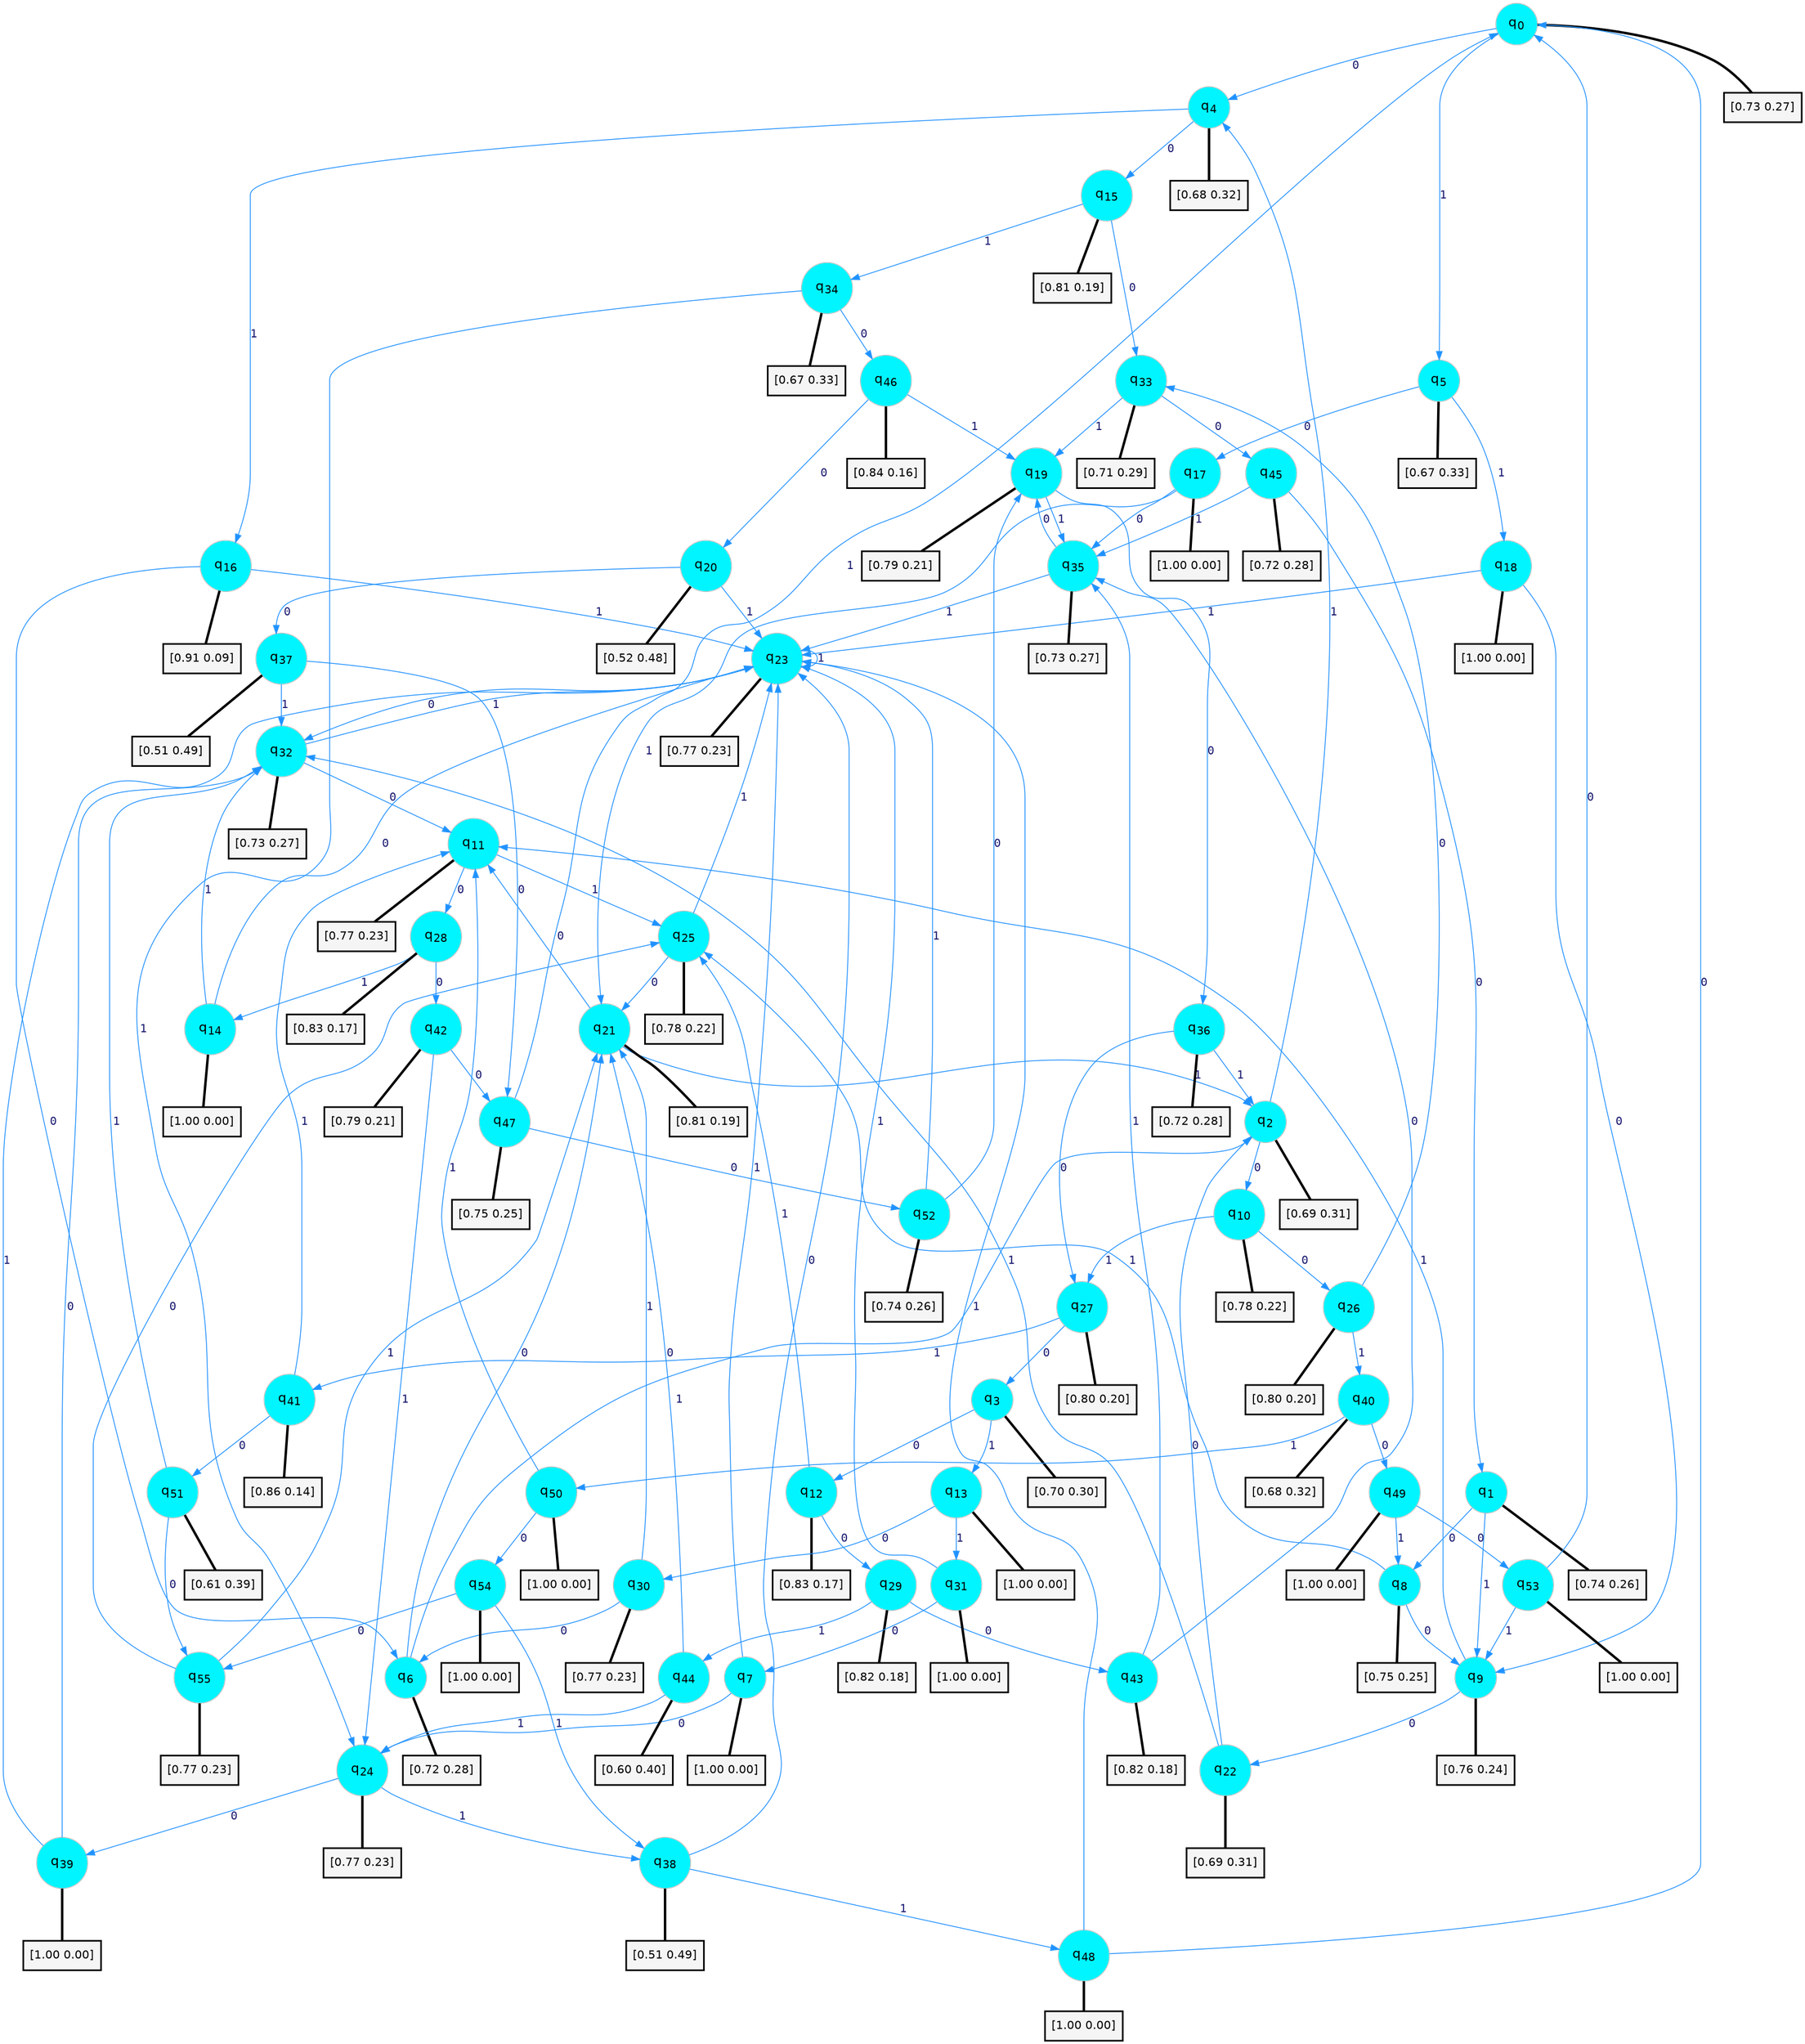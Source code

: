 digraph G {
graph [
bgcolor=transparent, dpi=300, rankdir=TD, size="40,25"];
node [
color=gray, fillcolor=turquoise1, fontcolor=black, fontname=Helvetica, fontsize=16, fontweight=bold, shape=circle, style=filled];
edge [
arrowsize=1, color=dodgerblue1, fontcolor=midnightblue, fontname=courier, fontweight=bold, penwidth=1, style=solid, weight=20];
0[label=<q<SUB>0</SUB>>];
1[label=<q<SUB>1</SUB>>];
2[label=<q<SUB>2</SUB>>];
3[label=<q<SUB>3</SUB>>];
4[label=<q<SUB>4</SUB>>];
5[label=<q<SUB>5</SUB>>];
6[label=<q<SUB>6</SUB>>];
7[label=<q<SUB>7</SUB>>];
8[label=<q<SUB>8</SUB>>];
9[label=<q<SUB>9</SUB>>];
10[label=<q<SUB>10</SUB>>];
11[label=<q<SUB>11</SUB>>];
12[label=<q<SUB>12</SUB>>];
13[label=<q<SUB>13</SUB>>];
14[label=<q<SUB>14</SUB>>];
15[label=<q<SUB>15</SUB>>];
16[label=<q<SUB>16</SUB>>];
17[label=<q<SUB>17</SUB>>];
18[label=<q<SUB>18</SUB>>];
19[label=<q<SUB>19</SUB>>];
20[label=<q<SUB>20</SUB>>];
21[label=<q<SUB>21</SUB>>];
22[label=<q<SUB>22</SUB>>];
23[label=<q<SUB>23</SUB>>];
24[label=<q<SUB>24</SUB>>];
25[label=<q<SUB>25</SUB>>];
26[label=<q<SUB>26</SUB>>];
27[label=<q<SUB>27</SUB>>];
28[label=<q<SUB>28</SUB>>];
29[label=<q<SUB>29</SUB>>];
30[label=<q<SUB>30</SUB>>];
31[label=<q<SUB>31</SUB>>];
32[label=<q<SUB>32</SUB>>];
33[label=<q<SUB>33</SUB>>];
34[label=<q<SUB>34</SUB>>];
35[label=<q<SUB>35</SUB>>];
36[label=<q<SUB>36</SUB>>];
37[label=<q<SUB>37</SUB>>];
38[label=<q<SUB>38</SUB>>];
39[label=<q<SUB>39</SUB>>];
40[label=<q<SUB>40</SUB>>];
41[label=<q<SUB>41</SUB>>];
42[label=<q<SUB>42</SUB>>];
43[label=<q<SUB>43</SUB>>];
44[label=<q<SUB>44</SUB>>];
45[label=<q<SUB>45</SUB>>];
46[label=<q<SUB>46</SUB>>];
47[label=<q<SUB>47</SUB>>];
48[label=<q<SUB>48</SUB>>];
49[label=<q<SUB>49</SUB>>];
50[label=<q<SUB>50</SUB>>];
51[label=<q<SUB>51</SUB>>];
52[label=<q<SUB>52</SUB>>];
53[label=<q<SUB>53</SUB>>];
54[label=<q<SUB>54</SUB>>];
55[label=<q<SUB>55</SUB>>];
56[label="[0.73 0.27]", shape=box,fontcolor=black, fontname=Helvetica, fontsize=14, penwidth=2, fillcolor=whitesmoke,color=black];
57[label="[0.74 0.26]", shape=box,fontcolor=black, fontname=Helvetica, fontsize=14, penwidth=2, fillcolor=whitesmoke,color=black];
58[label="[0.69 0.31]", shape=box,fontcolor=black, fontname=Helvetica, fontsize=14, penwidth=2, fillcolor=whitesmoke,color=black];
59[label="[0.70 0.30]", shape=box,fontcolor=black, fontname=Helvetica, fontsize=14, penwidth=2, fillcolor=whitesmoke,color=black];
60[label="[0.68 0.32]", shape=box,fontcolor=black, fontname=Helvetica, fontsize=14, penwidth=2, fillcolor=whitesmoke,color=black];
61[label="[0.67 0.33]", shape=box,fontcolor=black, fontname=Helvetica, fontsize=14, penwidth=2, fillcolor=whitesmoke,color=black];
62[label="[0.72 0.28]", shape=box,fontcolor=black, fontname=Helvetica, fontsize=14, penwidth=2, fillcolor=whitesmoke,color=black];
63[label="[1.00 0.00]", shape=box,fontcolor=black, fontname=Helvetica, fontsize=14, penwidth=2, fillcolor=whitesmoke,color=black];
64[label="[0.75 0.25]", shape=box,fontcolor=black, fontname=Helvetica, fontsize=14, penwidth=2, fillcolor=whitesmoke,color=black];
65[label="[0.76 0.24]", shape=box,fontcolor=black, fontname=Helvetica, fontsize=14, penwidth=2, fillcolor=whitesmoke,color=black];
66[label="[0.78 0.22]", shape=box,fontcolor=black, fontname=Helvetica, fontsize=14, penwidth=2, fillcolor=whitesmoke,color=black];
67[label="[0.77 0.23]", shape=box,fontcolor=black, fontname=Helvetica, fontsize=14, penwidth=2, fillcolor=whitesmoke,color=black];
68[label="[0.83 0.17]", shape=box,fontcolor=black, fontname=Helvetica, fontsize=14, penwidth=2, fillcolor=whitesmoke,color=black];
69[label="[1.00 0.00]", shape=box,fontcolor=black, fontname=Helvetica, fontsize=14, penwidth=2, fillcolor=whitesmoke,color=black];
70[label="[1.00 0.00]", shape=box,fontcolor=black, fontname=Helvetica, fontsize=14, penwidth=2, fillcolor=whitesmoke,color=black];
71[label="[0.81 0.19]", shape=box,fontcolor=black, fontname=Helvetica, fontsize=14, penwidth=2, fillcolor=whitesmoke,color=black];
72[label="[0.91 0.09]", shape=box,fontcolor=black, fontname=Helvetica, fontsize=14, penwidth=2, fillcolor=whitesmoke,color=black];
73[label="[1.00 0.00]", shape=box,fontcolor=black, fontname=Helvetica, fontsize=14, penwidth=2, fillcolor=whitesmoke,color=black];
74[label="[1.00 0.00]", shape=box,fontcolor=black, fontname=Helvetica, fontsize=14, penwidth=2, fillcolor=whitesmoke,color=black];
75[label="[0.79 0.21]", shape=box,fontcolor=black, fontname=Helvetica, fontsize=14, penwidth=2, fillcolor=whitesmoke,color=black];
76[label="[0.52 0.48]", shape=box,fontcolor=black, fontname=Helvetica, fontsize=14, penwidth=2, fillcolor=whitesmoke,color=black];
77[label="[0.81 0.19]", shape=box,fontcolor=black, fontname=Helvetica, fontsize=14, penwidth=2, fillcolor=whitesmoke,color=black];
78[label="[0.69 0.31]", shape=box,fontcolor=black, fontname=Helvetica, fontsize=14, penwidth=2, fillcolor=whitesmoke,color=black];
79[label="[0.77 0.23]", shape=box,fontcolor=black, fontname=Helvetica, fontsize=14, penwidth=2, fillcolor=whitesmoke,color=black];
80[label="[0.77 0.23]", shape=box,fontcolor=black, fontname=Helvetica, fontsize=14, penwidth=2, fillcolor=whitesmoke,color=black];
81[label="[0.78 0.22]", shape=box,fontcolor=black, fontname=Helvetica, fontsize=14, penwidth=2, fillcolor=whitesmoke,color=black];
82[label="[0.80 0.20]", shape=box,fontcolor=black, fontname=Helvetica, fontsize=14, penwidth=2, fillcolor=whitesmoke,color=black];
83[label="[0.80 0.20]", shape=box,fontcolor=black, fontname=Helvetica, fontsize=14, penwidth=2, fillcolor=whitesmoke,color=black];
84[label="[0.83 0.17]", shape=box,fontcolor=black, fontname=Helvetica, fontsize=14, penwidth=2, fillcolor=whitesmoke,color=black];
85[label="[0.82 0.18]", shape=box,fontcolor=black, fontname=Helvetica, fontsize=14, penwidth=2, fillcolor=whitesmoke,color=black];
86[label="[0.77 0.23]", shape=box,fontcolor=black, fontname=Helvetica, fontsize=14, penwidth=2, fillcolor=whitesmoke,color=black];
87[label="[1.00 0.00]", shape=box,fontcolor=black, fontname=Helvetica, fontsize=14, penwidth=2, fillcolor=whitesmoke,color=black];
88[label="[0.73 0.27]", shape=box,fontcolor=black, fontname=Helvetica, fontsize=14, penwidth=2, fillcolor=whitesmoke,color=black];
89[label="[0.71 0.29]", shape=box,fontcolor=black, fontname=Helvetica, fontsize=14, penwidth=2, fillcolor=whitesmoke,color=black];
90[label="[0.67 0.33]", shape=box,fontcolor=black, fontname=Helvetica, fontsize=14, penwidth=2, fillcolor=whitesmoke,color=black];
91[label="[0.73 0.27]", shape=box,fontcolor=black, fontname=Helvetica, fontsize=14, penwidth=2, fillcolor=whitesmoke,color=black];
92[label="[0.72 0.28]", shape=box,fontcolor=black, fontname=Helvetica, fontsize=14, penwidth=2, fillcolor=whitesmoke,color=black];
93[label="[0.51 0.49]", shape=box,fontcolor=black, fontname=Helvetica, fontsize=14, penwidth=2, fillcolor=whitesmoke,color=black];
94[label="[0.51 0.49]", shape=box,fontcolor=black, fontname=Helvetica, fontsize=14, penwidth=2, fillcolor=whitesmoke,color=black];
95[label="[1.00 0.00]", shape=box,fontcolor=black, fontname=Helvetica, fontsize=14, penwidth=2, fillcolor=whitesmoke,color=black];
96[label="[0.68 0.32]", shape=box,fontcolor=black, fontname=Helvetica, fontsize=14, penwidth=2, fillcolor=whitesmoke,color=black];
97[label="[0.86 0.14]", shape=box,fontcolor=black, fontname=Helvetica, fontsize=14, penwidth=2, fillcolor=whitesmoke,color=black];
98[label="[0.79 0.21]", shape=box,fontcolor=black, fontname=Helvetica, fontsize=14, penwidth=2, fillcolor=whitesmoke,color=black];
99[label="[0.82 0.18]", shape=box,fontcolor=black, fontname=Helvetica, fontsize=14, penwidth=2, fillcolor=whitesmoke,color=black];
100[label="[0.60 0.40]", shape=box,fontcolor=black, fontname=Helvetica, fontsize=14, penwidth=2, fillcolor=whitesmoke,color=black];
101[label="[0.72 0.28]", shape=box,fontcolor=black, fontname=Helvetica, fontsize=14, penwidth=2, fillcolor=whitesmoke,color=black];
102[label="[0.84 0.16]", shape=box,fontcolor=black, fontname=Helvetica, fontsize=14, penwidth=2, fillcolor=whitesmoke,color=black];
103[label="[0.75 0.25]", shape=box,fontcolor=black, fontname=Helvetica, fontsize=14, penwidth=2, fillcolor=whitesmoke,color=black];
104[label="[1.00 0.00]", shape=box,fontcolor=black, fontname=Helvetica, fontsize=14, penwidth=2, fillcolor=whitesmoke,color=black];
105[label="[1.00 0.00]", shape=box,fontcolor=black, fontname=Helvetica, fontsize=14, penwidth=2, fillcolor=whitesmoke,color=black];
106[label="[1.00 0.00]", shape=box,fontcolor=black, fontname=Helvetica, fontsize=14, penwidth=2, fillcolor=whitesmoke,color=black];
107[label="[0.61 0.39]", shape=box,fontcolor=black, fontname=Helvetica, fontsize=14, penwidth=2, fillcolor=whitesmoke,color=black];
108[label="[0.74 0.26]", shape=box,fontcolor=black, fontname=Helvetica, fontsize=14, penwidth=2, fillcolor=whitesmoke,color=black];
109[label="[1.00 0.00]", shape=box,fontcolor=black, fontname=Helvetica, fontsize=14, penwidth=2, fillcolor=whitesmoke,color=black];
110[label="[1.00 0.00]", shape=box,fontcolor=black, fontname=Helvetica, fontsize=14, penwidth=2, fillcolor=whitesmoke,color=black];
111[label="[0.77 0.23]", shape=box,fontcolor=black, fontname=Helvetica, fontsize=14, penwidth=2, fillcolor=whitesmoke,color=black];
0->4 [label=0];
0->5 [label=1];
0->56 [arrowhead=none, penwidth=3,color=black];
1->8 [label=0];
1->9 [label=1];
1->57 [arrowhead=none, penwidth=3,color=black];
2->10 [label=0];
2->4 [label=1];
2->58 [arrowhead=none, penwidth=3,color=black];
3->12 [label=0];
3->13 [label=1];
3->59 [arrowhead=none, penwidth=3,color=black];
4->15 [label=0];
4->16 [label=1];
4->60 [arrowhead=none, penwidth=3,color=black];
5->17 [label=0];
5->18 [label=1];
5->61 [arrowhead=none, penwidth=3,color=black];
6->21 [label=0];
6->2 [label=1];
6->62 [arrowhead=none, penwidth=3,color=black];
7->24 [label=0];
7->23 [label=1];
7->63 [arrowhead=none, penwidth=3,color=black];
8->9 [label=0];
8->25 [label=1];
8->64 [arrowhead=none, penwidth=3,color=black];
9->22 [label=0];
9->11 [label=1];
9->65 [arrowhead=none, penwidth=3,color=black];
10->26 [label=0];
10->27 [label=1];
10->66 [arrowhead=none, penwidth=3,color=black];
11->28 [label=0];
11->25 [label=1];
11->67 [arrowhead=none, penwidth=3,color=black];
12->29 [label=0];
12->25 [label=1];
12->68 [arrowhead=none, penwidth=3,color=black];
13->30 [label=0];
13->31 [label=1];
13->69 [arrowhead=none, penwidth=3,color=black];
14->23 [label=0];
14->32 [label=1];
14->70 [arrowhead=none, penwidth=3,color=black];
15->33 [label=0];
15->34 [label=1];
15->71 [arrowhead=none, penwidth=3,color=black];
16->6 [label=0];
16->23 [label=1];
16->72 [arrowhead=none, penwidth=3,color=black];
17->35 [label=0];
17->21 [label=1];
17->73 [arrowhead=none, penwidth=3,color=black];
18->9 [label=0];
18->23 [label=1];
18->74 [arrowhead=none, penwidth=3,color=black];
19->36 [label=0];
19->35 [label=1];
19->75 [arrowhead=none, penwidth=3,color=black];
20->37 [label=0];
20->23 [label=1];
20->76 [arrowhead=none, penwidth=3,color=black];
21->11 [label=0];
21->2 [label=1];
21->77 [arrowhead=none, penwidth=3,color=black];
22->2 [label=0];
22->32 [label=1];
22->78 [arrowhead=none, penwidth=3,color=black];
23->32 [label=0];
23->23 [label=1];
23->79 [arrowhead=none, penwidth=3,color=black];
24->39 [label=0];
24->38 [label=1];
24->80 [arrowhead=none, penwidth=3,color=black];
25->21 [label=0];
25->23 [label=1];
25->81 [arrowhead=none, penwidth=3,color=black];
26->33 [label=0];
26->40 [label=1];
26->82 [arrowhead=none, penwidth=3,color=black];
27->3 [label=0];
27->41 [label=1];
27->83 [arrowhead=none, penwidth=3,color=black];
28->42 [label=0];
28->14 [label=1];
28->84 [arrowhead=none, penwidth=3,color=black];
29->43 [label=0];
29->44 [label=1];
29->85 [arrowhead=none, penwidth=3,color=black];
30->6 [label=0];
30->21 [label=1];
30->86 [arrowhead=none, penwidth=3,color=black];
31->7 [label=0];
31->23 [label=1];
31->87 [arrowhead=none, penwidth=3,color=black];
32->11 [label=0];
32->23 [label=1];
32->88 [arrowhead=none, penwidth=3,color=black];
33->45 [label=0];
33->19 [label=1];
33->89 [arrowhead=none, penwidth=3,color=black];
34->46 [label=0];
34->24 [label=1];
34->90 [arrowhead=none, penwidth=3,color=black];
35->19 [label=0];
35->23 [label=1];
35->91 [arrowhead=none, penwidth=3,color=black];
36->27 [label=0];
36->2 [label=1];
36->92 [arrowhead=none, penwidth=3,color=black];
37->47 [label=0];
37->32 [label=1];
37->93 [arrowhead=none, penwidth=3,color=black];
38->23 [label=0];
38->48 [label=1];
38->94 [arrowhead=none, penwidth=3,color=black];
39->32 [label=0];
39->23 [label=1];
39->95 [arrowhead=none, penwidth=3,color=black];
40->49 [label=0];
40->50 [label=1];
40->96 [arrowhead=none, penwidth=3,color=black];
41->51 [label=0];
41->11 [label=1];
41->97 [arrowhead=none, penwidth=3,color=black];
42->47 [label=0];
42->24 [label=1];
42->98 [arrowhead=none, penwidth=3,color=black];
43->35 [label=0];
43->35 [label=1];
43->99 [arrowhead=none, penwidth=3,color=black];
44->21 [label=0];
44->24 [label=1];
44->100 [arrowhead=none, penwidth=3,color=black];
45->1 [label=0];
45->35 [label=1];
45->101 [arrowhead=none, penwidth=3,color=black];
46->20 [label=0];
46->19 [label=1];
46->102 [arrowhead=none, penwidth=3,color=black];
47->52 [label=0];
47->0 [label=1];
47->103 [arrowhead=none, penwidth=3,color=black];
48->0 [label=0];
48->23 [label=1];
48->104 [arrowhead=none, penwidth=3,color=black];
49->53 [label=0];
49->8 [label=1];
49->105 [arrowhead=none, penwidth=3,color=black];
50->54 [label=0];
50->11 [label=1];
50->106 [arrowhead=none, penwidth=3,color=black];
51->55 [label=0];
51->32 [label=1];
51->107 [arrowhead=none, penwidth=3,color=black];
52->19 [label=0];
52->23 [label=1];
52->108 [arrowhead=none, penwidth=3,color=black];
53->0 [label=0];
53->9 [label=1];
53->109 [arrowhead=none, penwidth=3,color=black];
54->55 [label=0];
54->38 [label=1];
54->110 [arrowhead=none, penwidth=3,color=black];
55->25 [label=0];
55->21 [label=1];
55->111 [arrowhead=none, penwidth=3,color=black];
}
